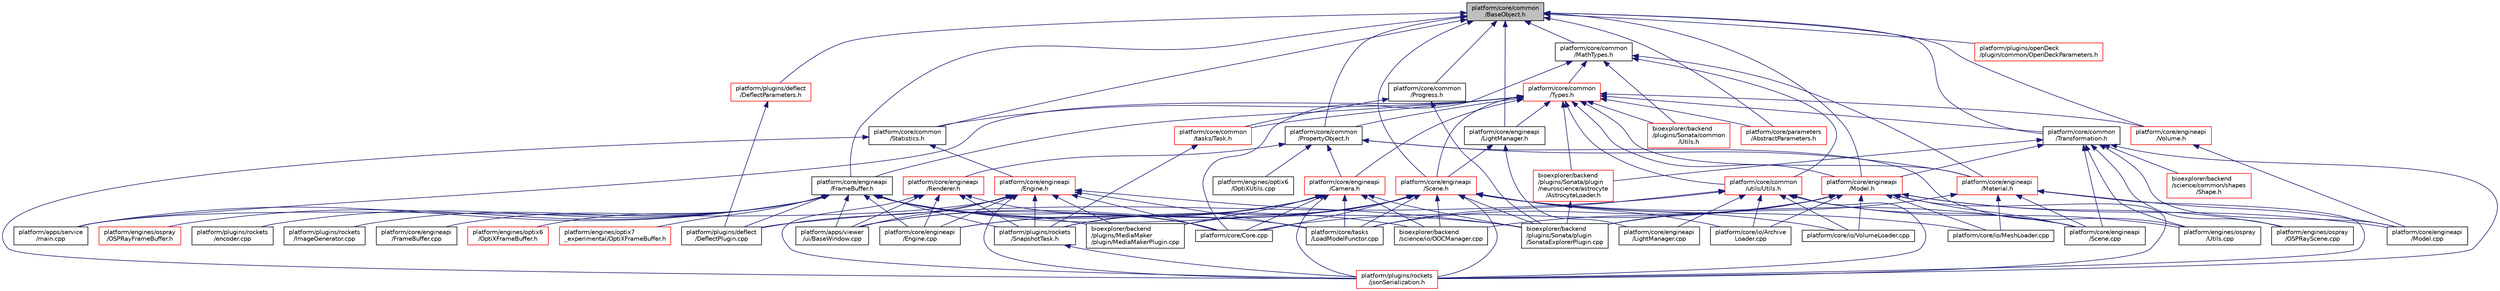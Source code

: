 digraph "platform/core/common/BaseObject.h"
{
 // LATEX_PDF_SIZE
  edge [fontname="Helvetica",fontsize="10",labelfontname="Helvetica",labelfontsize="10"];
  node [fontname="Helvetica",fontsize="10",shape=record];
  Node1 [label="platform/core/common\l/BaseObject.h",height=0.2,width=0.4,color="black", fillcolor="grey75", style="filled", fontcolor="black",tooltip=" "];
  Node1 -> Node2 [dir="back",color="midnightblue",fontsize="10",style="solid",fontname="Helvetica"];
  Node2 [label="platform/core/common\l/MathTypes.h",height=0.2,width=0.4,color="black", fillcolor="white", style="filled",URL="$d5/d55/MathTypes_8h.html",tooltip=" "];
  Node2 -> Node3 [dir="back",color="midnightblue",fontsize="10",style="solid",fontname="Helvetica"];
  Node3 [label="platform/core/common\l/Types.h",height=0.2,width=0.4,color="red", fillcolor="white", style="filled",URL="$de/d53/platform_2core_2common_2Types_8h.html",tooltip=" "];
  Node3 -> Node5 [dir="back",color="midnightblue",fontsize="10",style="solid",fontname="Helvetica"];
  Node5 [label="platform/apps/service\l/main.cpp",height=0.2,width=0.4,color="black", fillcolor="white", style="filled",URL="$d9/d1c/service_2main_8cpp.html",tooltip=" "];
  Node3 -> Node198 [dir="back",color="midnightblue",fontsize="10",style="solid",fontname="Helvetica"];
  Node198 [label="platform/core/common\l/PropertyObject.h",height=0.2,width=0.4,color="black", fillcolor="white", style="filled",URL="$d4/d17/PropertyObject_8h.html",tooltip=" "];
  Node198 -> Node199 [dir="back",color="midnightblue",fontsize="10",style="solid",fontname="Helvetica"];
  Node199 [label="platform/core/engineapi\l/Camera.h",height=0.2,width=0.4,color="red", fillcolor="white", style="filled",URL="$dd/de4/Camera_8h.html",tooltip=" "];
  Node199 -> Node8 [dir="back",color="midnightblue",fontsize="10",style="solid",fontname="Helvetica"];
  Node8 [label="platform/apps/viewer\l/ui/BaseWindow.cpp",height=0.2,width=0.4,color="black", fillcolor="white", style="filled",URL="$de/d43/BaseWindow_8cpp.html",tooltip=" "];
  Node199 -> Node21 [dir="back",color="midnightblue",fontsize="10",style="solid",fontname="Helvetica"];
  Node21 [label="platform/core/Core.cpp",height=0.2,width=0.4,color="black", fillcolor="white", style="filled",URL="$d6/d27/Core_8cpp.html",tooltip=" "];
  Node199 -> Node153 [dir="back",color="midnightblue",fontsize="10",style="solid",fontname="Helvetica"];
  Node153 [label="platform/core/engineapi\l/Engine.cpp",height=0.2,width=0.4,color="black", fillcolor="white", style="filled",URL="$d6/d0c/Engine_8cpp.html",tooltip=" "];
  Node199 -> Node34 [dir="back",color="midnightblue",fontsize="10",style="solid",fontname="Helvetica"];
  Node34 [label="platform/core/tasks\l/LoadModelFunctor.cpp",height=0.2,width=0.4,color="black", fillcolor="white", style="filled",URL="$dd/d96/LoadModelFunctor_8cpp.html",tooltip=" "];
  Node199 -> Node31 [dir="back",color="midnightblue",fontsize="10",style="solid",fontname="Helvetica"];
  Node31 [label="platform/plugins/rockets\l/jsonSerialization.h",height=0.2,width=0.4,color="red", fillcolor="white", style="filled",URL="$d4/d2c/jsonSerialization_8h.html",tooltip=" "];
  Node199 -> Node175 [dir="back",color="midnightblue",fontsize="10",style="solid",fontname="Helvetica"];
  Node175 [label="platform/plugins/rockets\l/SnapshotTask.h",height=0.2,width=0.4,color="black", fillcolor="white", style="filled",URL="$d4/de5/SnapshotTask_8h.html",tooltip=" "];
  Node175 -> Node31 [dir="back",color="midnightblue",fontsize="10",style="solid",fontname="Helvetica"];
  Node199 -> Node59 [dir="back",color="midnightblue",fontsize="10",style="solid",fontname="Helvetica"];
  Node59 [label="bioexplorer/backend\l/science/io/OOCManager.cpp",height=0.2,width=0.4,color="black", fillcolor="white", style="filled",URL="$de/d91/OOCManager_8cpp.html",tooltip=" "];
  Node199 -> Node16 [dir="back",color="midnightblue",fontsize="10",style="solid",fontname="Helvetica"];
  Node16 [label="bioexplorer/backend\l/plugins/MediaMaker\l/plugin/MediaMakerPlugin.cpp",height=0.2,width=0.4,color="black", fillcolor="white", style="filled",URL="$dd/d9e/MediaMakerPlugin_8cpp.html",tooltip=" "];
  Node199 -> Node18 [dir="back",color="midnightblue",fontsize="10",style="solid",fontname="Helvetica"];
  Node18 [label="bioexplorer/backend\l/plugins/Sonata/plugin\l/SonataExplorerPlugin.cpp",height=0.2,width=0.4,color="black", fillcolor="white", style="filled",URL="$d4/d2c/SonataExplorerPlugin_8cpp.html",tooltip=" "];
  Node198 -> Node188 [dir="back",color="midnightblue",fontsize="10",style="solid",fontname="Helvetica"];
  Node188 [label="platform/core/engineapi\l/Material.h",height=0.2,width=0.4,color="red", fillcolor="white", style="filled",URL="$df/d12/Material_8h.html",tooltip=" "];
  Node188 -> Node22 [dir="back",color="midnightblue",fontsize="10",style="solid",fontname="Helvetica"];
  Node22 [label="platform/core/engineapi\l/Model.cpp",height=0.2,width=0.4,color="black", fillcolor="white", style="filled",URL="$dd/d2e/Model_8cpp.html",tooltip=" "];
  Node188 -> Node23 [dir="back",color="midnightblue",fontsize="10",style="solid",fontname="Helvetica"];
  Node23 [label="platform/core/engineapi\l/Scene.cpp",height=0.2,width=0.4,color="black", fillcolor="white", style="filled",URL="$de/d15/Scene_8cpp.html",tooltip=" "];
  Node188 -> Node25 [dir="back",color="midnightblue",fontsize="10",style="solid",fontname="Helvetica"];
  Node25 [label="platform/core/io/MeshLoader.cpp",height=0.2,width=0.4,color="black", fillcolor="white", style="filled",URL="$d2/d87/MeshLoader_8cpp.html",tooltip=" "];
  Node188 -> Node31 [dir="back",color="midnightblue",fontsize="10",style="solid",fontname="Helvetica"];
  Node188 -> Node18 [dir="back",color="midnightblue",fontsize="10",style="solid",fontname="Helvetica"];
  Node198 -> Node221 [dir="back",color="midnightblue",fontsize="10",style="solid",fontname="Helvetica"];
  Node221 [label="platform/core/engineapi\l/Renderer.h",height=0.2,width=0.4,color="red", fillcolor="white", style="filled",URL="$d8/db2/Renderer_8h.html",tooltip=" "];
  Node221 -> Node8 [dir="back",color="midnightblue",fontsize="10",style="solid",fontname="Helvetica"];
  Node221 -> Node21 [dir="back",color="midnightblue",fontsize="10",style="solid",fontname="Helvetica"];
  Node221 -> Node153 [dir="back",color="midnightblue",fontsize="10",style="solid",fontname="Helvetica"];
  Node221 -> Node31 [dir="back",color="midnightblue",fontsize="10",style="solid",fontname="Helvetica"];
  Node221 -> Node175 [dir="back",color="midnightblue",fontsize="10",style="solid",fontname="Helvetica"];
  Node198 -> Node223 [dir="back",color="midnightblue",fontsize="10",style="solid",fontname="Helvetica"];
  Node223 [label="platform/engines/optix6\l/OptiXUtils.cpp",height=0.2,width=0.4,color="black", fillcolor="white", style="filled",URL="$d0/d79/OptiXUtils_8cpp.html",tooltip=" "];
  Node198 -> Node224 [dir="back",color="midnightblue",fontsize="10",style="solid",fontname="Helvetica"];
  Node224 [label="platform/engines/ospray\l/Utils.cpp",height=0.2,width=0.4,color="black", fillcolor="white", style="filled",URL="$dc/d1b/platform_2engines_2ospray_2Utils_8cpp.html",tooltip=" "];
  Node3 -> Node254 [dir="back",color="midnightblue",fontsize="10",style="solid",fontname="Helvetica"];
  Node254 [label="platform/core/common\l/Statistics.h",height=0.2,width=0.4,color="black", fillcolor="white", style="filled",URL="$d1/dd6/Statistics_8h.html",tooltip=" "];
  Node254 -> Node225 [dir="back",color="midnightblue",fontsize="10",style="solid",fontname="Helvetica"];
  Node225 [label="platform/core/engineapi\l/Engine.h",height=0.2,width=0.4,color="red", fillcolor="white", style="filled",URL="$d1/dd4/Engine_8h.html",tooltip=" "];
  Node225 -> Node5 [dir="back",color="midnightblue",fontsize="10",style="solid",fontname="Helvetica"];
  Node225 -> Node8 [dir="back",color="midnightblue",fontsize="10",style="solid",fontname="Helvetica"];
  Node225 -> Node21 [dir="back",color="midnightblue",fontsize="10",style="solid",fontname="Helvetica"];
  Node225 -> Node153 [dir="back",color="midnightblue",fontsize="10",style="solid",fontname="Helvetica"];
  Node225 -> Node34 [dir="back",color="midnightblue",fontsize="10",style="solid",fontname="Helvetica"];
  Node225 -> Node12 [dir="back",color="midnightblue",fontsize="10",style="solid",fontname="Helvetica"];
  Node12 [label="platform/plugins/deflect\l/DeflectPlugin.cpp",height=0.2,width=0.4,color="black", fillcolor="white", style="filled",URL="$d8/d57/DeflectPlugin_8cpp.html",tooltip=" "];
  Node225 -> Node31 [dir="back",color="midnightblue",fontsize="10",style="solid",fontname="Helvetica"];
  Node225 -> Node175 [dir="back",color="midnightblue",fontsize="10",style="solid",fontname="Helvetica"];
  Node225 -> Node16 [dir="back",color="midnightblue",fontsize="10",style="solid",fontname="Helvetica"];
  Node225 -> Node18 [dir="back",color="midnightblue",fontsize="10",style="solid",fontname="Helvetica"];
  Node254 -> Node31 [dir="back",color="midnightblue",fontsize="10",style="solid",fontname="Helvetica"];
  Node3 -> Node255 [dir="back",color="midnightblue",fontsize="10",style="solid",fontname="Helvetica"];
  Node255 [label="platform/core/common\l/tasks/Task.h",height=0.2,width=0.4,color="red", fillcolor="white", style="filled",URL="$df/d4f/Task_8h.html",tooltip=" "];
  Node255 -> Node175 [dir="back",color="midnightblue",fontsize="10",style="solid",fontname="Helvetica"];
  Node3 -> Node259 [dir="back",color="midnightblue",fontsize="10",style="solid",fontname="Helvetica"];
  Node259 [label="platform/core/common\l/Transformation.h",height=0.2,width=0.4,color="black", fillcolor="white", style="filled",URL="$df/d1e/Transformation_8h.html",tooltip=" "];
  Node259 -> Node22 [dir="back",color="midnightblue",fontsize="10",style="solid",fontname="Helvetica"];
  Node259 -> Node20 [dir="back",color="midnightblue",fontsize="10",style="solid",fontname="Helvetica"];
  Node20 [label="platform/core/engineapi\l/Model.h",height=0.2,width=0.4,color="red", fillcolor="white", style="filled",URL="$d3/d5a/Model_8h.html",tooltip=" "];
  Node20 -> Node21 [dir="back",color="midnightblue",fontsize="10",style="solid",fontname="Helvetica"];
  Node20 -> Node22 [dir="back",color="midnightblue",fontsize="10",style="solid",fontname="Helvetica"];
  Node20 -> Node23 [dir="back",color="midnightblue",fontsize="10",style="solid",fontname="Helvetica"];
  Node20 -> Node24 [dir="back",color="midnightblue",fontsize="10",style="solid",fontname="Helvetica"];
  Node24 [label="platform/core/io/Archive\lLoader.cpp",height=0.2,width=0.4,color="black", fillcolor="white", style="filled",URL="$d6/da5/ArchiveLoader_8cpp.html",tooltip=" "];
  Node20 -> Node25 [dir="back",color="midnightblue",fontsize="10",style="solid",fontname="Helvetica"];
  Node20 -> Node26 [dir="back",color="midnightblue",fontsize="10",style="solid",fontname="Helvetica"];
  Node26 [label="platform/core/io/VolumeLoader.cpp",height=0.2,width=0.4,color="black", fillcolor="white", style="filled",URL="$dd/daa/VolumeLoader_8cpp.html",tooltip=" "];
  Node20 -> Node34 [dir="back",color="midnightblue",fontsize="10",style="solid",fontname="Helvetica"];
  Node20 -> Node48 [dir="back",color="midnightblue",fontsize="10",style="solid",fontname="Helvetica"];
  Node48 [label="platform/engines/ospray\l/OSPRayScene.cpp",height=0.2,width=0.4,color="black", fillcolor="white", style="filled",URL="$d5/dde/OSPRayScene_8cpp.html",tooltip=" "];
  Node20 -> Node31 [dir="back",color="midnightblue",fontsize="10",style="solid",fontname="Helvetica"];
  Node20 -> Node59 [dir="back",color="midnightblue",fontsize="10",style="solid",fontname="Helvetica"];
  Node20 -> Node18 [dir="back",color="midnightblue",fontsize="10",style="solid",fontname="Helvetica"];
  Node259 -> Node23 [dir="back",color="midnightblue",fontsize="10",style="solid",fontname="Helvetica"];
  Node259 -> Node48 [dir="back",color="midnightblue",fontsize="10",style="solid",fontname="Helvetica"];
  Node259 -> Node224 [dir="back",color="midnightblue",fontsize="10",style="solid",fontname="Helvetica"];
  Node259 -> Node31 [dir="back",color="midnightblue",fontsize="10",style="solid",fontname="Helvetica"];
  Node259 -> Node260 [dir="back",color="midnightblue",fontsize="10",style="solid",fontname="Helvetica"];
  Node260 [label="bioexplorer/backend\l/science/common/shapes\l/Shape.h",height=0.2,width=0.4,color="red", fillcolor="white", style="filled",URL="$de/d8f/Shape_8h.html",tooltip=" "];
  Node259 -> Node185 [dir="back",color="midnightblue",fontsize="10",style="solid",fontname="Helvetica"];
  Node185 [label="bioexplorer/backend\l/plugins/Sonata/plugin\l/neuroscience/astrocyte\l/AstrocyteLoader.h",height=0.2,width=0.4,color="red", fillcolor="white", style="filled",URL="$db/d19/AstrocyteLoader_8h.html",tooltip=" "];
  Node185 -> Node18 [dir="back",color="midnightblue",fontsize="10",style="solid",fontname="Helvetica"];
  Node3 -> Node290 [dir="back",color="midnightblue",fontsize="10",style="solid",fontname="Helvetica"];
  Node290 [label="platform/core/common\l/utils/Utils.h",height=0.2,width=0.4,color="red", fillcolor="white", style="filled",URL="$dc/daa/platform_2core_2common_2utils_2Utils_8h.html",tooltip=" "];
  Node290 -> Node165 [dir="back",color="midnightblue",fontsize="10",style="solid",fontname="Helvetica"];
  Node165 [label="platform/core/engineapi\l/LightManager.cpp",height=0.2,width=0.4,color="black", fillcolor="white", style="filled",URL="$d3/d1d/LightManager_8cpp.html",tooltip=" "];
  Node290 -> Node23 [dir="back",color="midnightblue",fontsize="10",style="solid",fontname="Helvetica"];
  Node290 -> Node24 [dir="back",color="midnightblue",fontsize="10",style="solid",fontname="Helvetica"];
  Node290 -> Node26 [dir="back",color="midnightblue",fontsize="10",style="solid",fontname="Helvetica"];
  Node290 -> Node34 [dir="back",color="midnightblue",fontsize="10",style="solid",fontname="Helvetica"];
  Node290 -> Node224 [dir="back",color="midnightblue",fontsize="10",style="solid",fontname="Helvetica"];
  Node290 -> Node12 [dir="back",color="midnightblue",fontsize="10",style="solid",fontname="Helvetica"];
  Node290 -> Node31 [dir="back",color="midnightblue",fontsize="10",style="solid",fontname="Helvetica"];
  Node3 -> Node199 [dir="back",color="midnightblue",fontsize="10",style="solid",fontname="Helvetica"];
  Node3 -> Node281 [dir="back",color="midnightblue",fontsize="10",style="solid",fontname="Helvetica"];
  Node281 [label="platform/core/engineapi\l/FrameBuffer.h",height=0.2,width=0.4,color="black", fillcolor="white", style="filled",URL="$da/d8a/FrameBuffer_8h.html",tooltip=" "];
  Node281 -> Node5 [dir="back",color="midnightblue",fontsize="10",style="solid",fontname="Helvetica"];
  Node281 -> Node8 [dir="back",color="midnightblue",fontsize="10",style="solid",fontname="Helvetica"];
  Node281 -> Node21 [dir="back",color="midnightblue",fontsize="10",style="solid",fontname="Helvetica"];
  Node281 -> Node153 [dir="back",color="midnightblue",fontsize="10",style="solid",fontname="Helvetica"];
  Node281 -> Node282 [dir="back",color="midnightblue",fontsize="10",style="solid",fontname="Helvetica"];
  Node282 [label="platform/core/engineapi\l/FrameBuffer.cpp",height=0.2,width=0.4,color="black", fillcolor="white", style="filled",URL="$dd/db9/FrameBuffer_8cpp.html",tooltip=" "];
  Node281 -> Node34 [dir="back",color="midnightblue",fontsize="10",style="solid",fontname="Helvetica"];
  Node281 -> Node283 [dir="back",color="midnightblue",fontsize="10",style="solid",fontname="Helvetica"];
  Node283 [label="platform/engines/optix6\l/OptiXFrameBuffer.h",height=0.2,width=0.4,color="red", fillcolor="white", style="filled",URL="$d0/d9a/optix6_2OptiXFrameBuffer_8h.html",tooltip=" "];
  Node281 -> Node285 [dir="back",color="midnightblue",fontsize="10",style="solid",fontname="Helvetica"];
  Node285 [label="platform/engines/optix7\l_experimental/OptiXFrameBuffer.h",height=0.2,width=0.4,color="red", fillcolor="white", style="filled",URL="$d4/de5/optix7__experimental_2OptiXFrameBuffer_8h.html",tooltip=" "];
  Node281 -> Node286 [dir="back",color="midnightblue",fontsize="10",style="solid",fontname="Helvetica"];
  Node286 [label="platform/engines/ospray\l/OSPRayFrameBuffer.h",height=0.2,width=0.4,color="red", fillcolor="white", style="filled",URL="$d7/d01/OSPRayFrameBuffer_8h.html",tooltip=" "];
  Node281 -> Node12 [dir="back",color="midnightblue",fontsize="10",style="solid",fontname="Helvetica"];
  Node281 -> Node288 [dir="back",color="midnightblue",fontsize="10",style="solid",fontname="Helvetica"];
  Node288 [label="platform/plugins/rockets\l/encoder.cpp",height=0.2,width=0.4,color="black", fillcolor="white", style="filled",URL="$db/dbc/encoder_8cpp.html",tooltip=" "];
  Node281 -> Node289 [dir="back",color="midnightblue",fontsize="10",style="solid",fontname="Helvetica"];
  Node289 [label="platform/plugins/rockets\l/ImageGenerator.cpp",height=0.2,width=0.4,color="black", fillcolor="white", style="filled",URL="$dd/db2/ImageGenerator_8cpp.html",tooltip=" "];
  Node281 -> Node175 [dir="back",color="midnightblue",fontsize="10",style="solid",fontname="Helvetica"];
  Node281 -> Node59 [dir="back",color="midnightblue",fontsize="10",style="solid",fontname="Helvetica"];
  Node281 -> Node16 [dir="back",color="midnightblue",fontsize="10",style="solid",fontname="Helvetica"];
  Node281 -> Node18 [dir="back",color="midnightblue",fontsize="10",style="solid",fontname="Helvetica"];
  Node3 -> Node293 [dir="back",color="midnightblue",fontsize="10",style="solid",fontname="Helvetica"];
  Node293 [label="platform/core/engineapi\l/LightManager.h",height=0.2,width=0.4,color="black", fillcolor="white", style="filled",URL="$dd/d9a/LightManager_8h.html",tooltip=" "];
  Node293 -> Node165 [dir="back",color="midnightblue",fontsize="10",style="solid",fontname="Helvetica"];
  Node293 -> Node169 [dir="back",color="midnightblue",fontsize="10",style="solid",fontname="Helvetica"];
  Node169 [label="platform/core/engineapi\l/Scene.h",height=0.2,width=0.4,color="red", fillcolor="white", style="filled",URL="$d5/d2d/Scene_8h.html",tooltip=" "];
  Node169 -> Node8 [dir="back",color="midnightblue",fontsize="10",style="solid",fontname="Helvetica"];
  Node169 -> Node21 [dir="back",color="midnightblue",fontsize="10",style="solid",fontname="Helvetica"];
  Node169 -> Node153 [dir="back",color="midnightblue",fontsize="10",style="solid",fontname="Helvetica"];
  Node169 -> Node23 [dir="back",color="midnightblue",fontsize="10",style="solid",fontname="Helvetica"];
  Node169 -> Node24 [dir="back",color="midnightblue",fontsize="10",style="solid",fontname="Helvetica"];
  Node169 -> Node25 [dir="back",color="midnightblue",fontsize="10",style="solid",fontname="Helvetica"];
  Node169 -> Node26 [dir="back",color="midnightblue",fontsize="10",style="solid",fontname="Helvetica"];
  Node169 -> Node34 [dir="back",color="midnightblue",fontsize="10",style="solid",fontname="Helvetica"];
  Node169 -> Node31 [dir="back",color="midnightblue",fontsize="10",style="solid",fontname="Helvetica"];
  Node169 -> Node175 [dir="back",color="midnightblue",fontsize="10",style="solid",fontname="Helvetica"];
  Node169 -> Node59 [dir="back",color="midnightblue",fontsize="10",style="solid",fontname="Helvetica"];
  Node169 -> Node16 [dir="back",color="midnightblue",fontsize="10",style="solid",fontname="Helvetica"];
  Node169 -> Node18 [dir="back",color="midnightblue",fontsize="10",style="solid",fontname="Helvetica"];
  Node3 -> Node188 [dir="back",color="midnightblue",fontsize="10",style="solid",fontname="Helvetica"];
  Node3 -> Node20 [dir="back",color="midnightblue",fontsize="10",style="solid",fontname="Helvetica"];
  Node3 -> Node169 [dir="back",color="midnightblue",fontsize="10",style="solid",fontname="Helvetica"];
  Node3 -> Node294 [dir="back",color="midnightblue",fontsize="10",style="solid",fontname="Helvetica"];
  Node294 [label="platform/core/engineapi\l/Volume.h",height=0.2,width=0.4,color="red", fillcolor="white", style="filled",URL="$d1/dbd/Volume_8h.html",tooltip=" "];
  Node294 -> Node22 [dir="back",color="midnightblue",fontsize="10",style="solid",fontname="Helvetica"];
  Node3 -> Node304 [dir="back",color="midnightblue",fontsize="10",style="solid",fontname="Helvetica"];
  Node304 [label="platform/core/parameters\l/AbstractParameters.h",height=0.2,width=0.4,color="red", fillcolor="white", style="filled",URL="$d6/d75/AbstractParameters_8h.html",tooltip=" "];
  Node3 -> Node336 [dir="back",color="midnightblue",fontsize="10",style="solid",fontname="Helvetica"];
  Node336 [label="bioexplorer/backend\l/plugins/Sonata/common\l/Utils.h",height=0.2,width=0.4,color="red", fillcolor="white", style="filled",URL="$d0/dc9/bioexplorer_2backend_2plugins_2Sonata_2common_2Utils_8h.html",tooltip=" "];
  Node3 -> Node185 [dir="back",color="midnightblue",fontsize="10",style="solid",fontname="Helvetica"];
  Node2 -> Node290 [dir="back",color="midnightblue",fontsize="10",style="solid",fontname="Helvetica"];
  Node2 -> Node21 [dir="back",color="midnightblue",fontsize="10",style="solid",fontname="Helvetica"];
  Node2 -> Node188 [dir="back",color="midnightblue",fontsize="10",style="solid",fontname="Helvetica"];
  Node2 -> Node336 [dir="back",color="midnightblue",fontsize="10",style="solid",fontname="Helvetica"];
  Node1 -> Node342 [dir="back",color="midnightblue",fontsize="10",style="solid",fontname="Helvetica"];
  Node342 [label="platform/core/common\l/Progress.h",height=0.2,width=0.4,color="black", fillcolor="white", style="filled",URL="$de/df3/Progress_8h.html",tooltip=" "];
  Node342 -> Node255 [dir="back",color="midnightblue",fontsize="10",style="solid",fontname="Helvetica"];
  Node342 -> Node18 [dir="back",color="midnightblue",fontsize="10",style="solid",fontname="Helvetica"];
  Node1 -> Node198 [dir="back",color="midnightblue",fontsize="10",style="solid",fontname="Helvetica"];
  Node1 -> Node254 [dir="back",color="midnightblue",fontsize="10",style="solid",fontname="Helvetica"];
  Node1 -> Node259 [dir="back",color="midnightblue",fontsize="10",style="solid",fontname="Helvetica"];
  Node1 -> Node281 [dir="back",color="midnightblue",fontsize="10",style="solid",fontname="Helvetica"];
  Node1 -> Node293 [dir="back",color="midnightblue",fontsize="10",style="solid",fontname="Helvetica"];
  Node1 -> Node20 [dir="back",color="midnightblue",fontsize="10",style="solid",fontname="Helvetica"];
  Node1 -> Node169 [dir="back",color="midnightblue",fontsize="10",style="solid",fontname="Helvetica"];
  Node1 -> Node294 [dir="back",color="midnightblue",fontsize="10",style="solid",fontname="Helvetica"];
  Node1 -> Node304 [dir="back",color="midnightblue",fontsize="10",style="solid",fontname="Helvetica"];
  Node1 -> Node230 [dir="back",color="midnightblue",fontsize="10",style="solid",fontname="Helvetica"];
  Node230 [label="platform/plugins/deflect\l/DeflectParameters.h",height=0.2,width=0.4,color="red", fillcolor="white", style="filled",URL="$d0/d05/DeflectParameters_8h.html",tooltip=" "];
  Node230 -> Node12 [dir="back",color="midnightblue",fontsize="10",style="solid",fontname="Helvetica"];
  Node1 -> Node237 [dir="back",color="midnightblue",fontsize="10",style="solid",fontname="Helvetica"];
  Node237 [label="platform/plugins/openDeck\l/plugin/common/OpenDeckParameters.h",height=0.2,width=0.4,color="red", fillcolor="white", style="filled",URL="$da/da5/OpenDeckParameters_8h.html",tooltip=" "];
}
